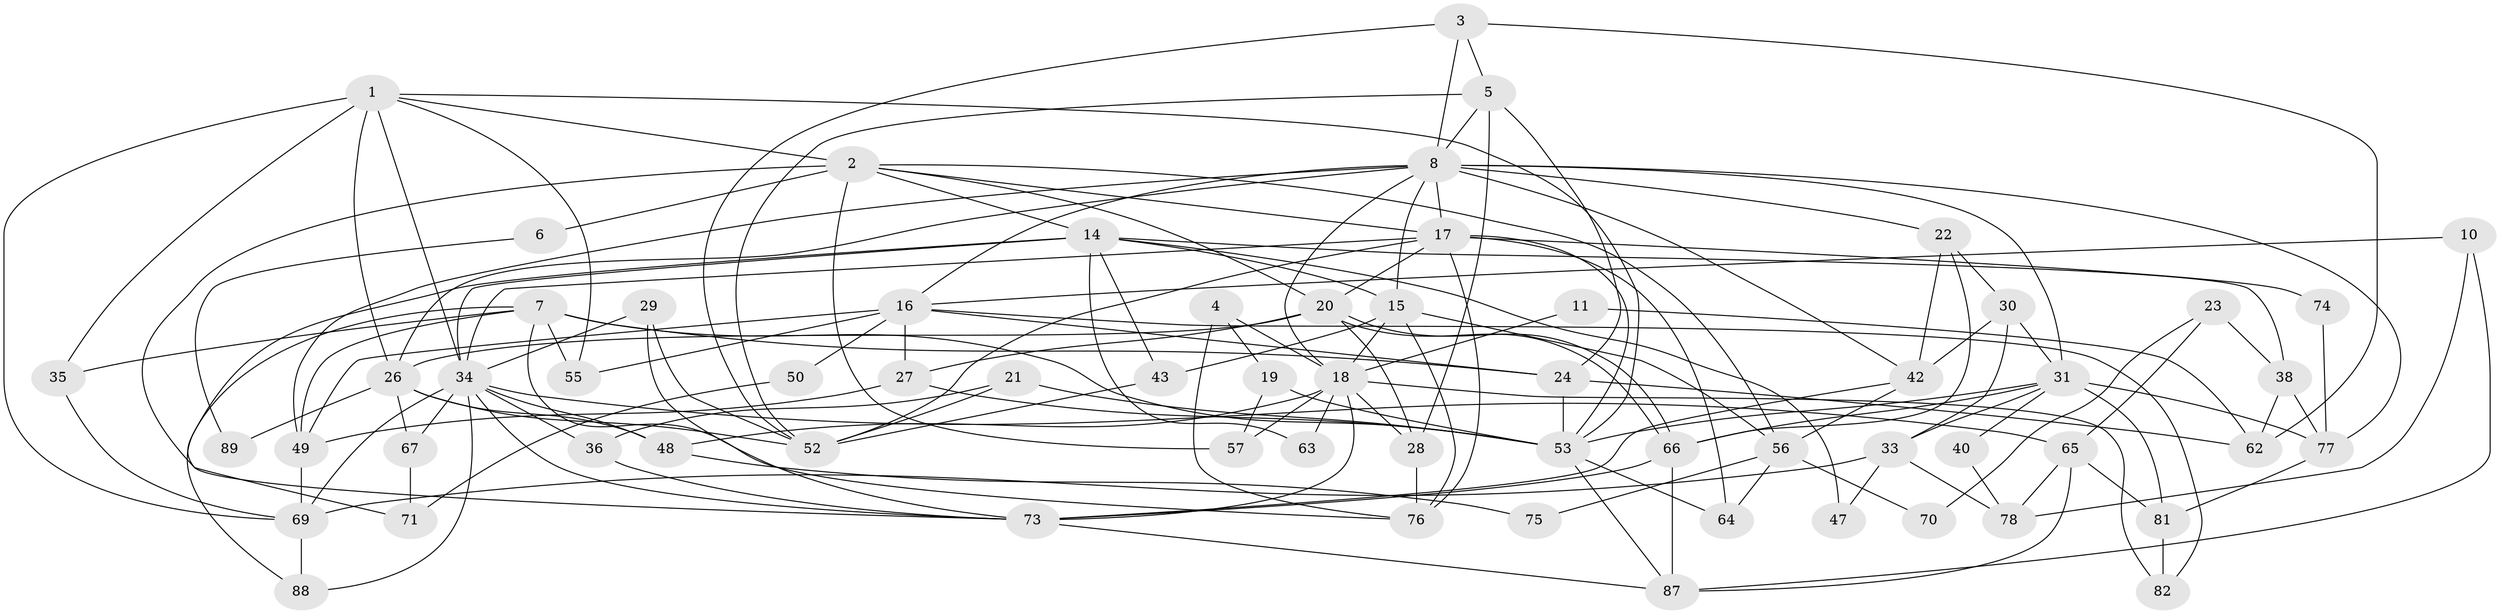 // original degree distribution, {4: 0.21739130434782608, 5: 0.29347826086956524, 3: 0.29347826086956524, 2: 0.10869565217391304, 6: 0.05434782608695652, 7: 0.021739130434782608, 8: 0.010869565217391304}
// Generated by graph-tools (version 1.1) at 2025/18/03/04/25 18:18:59]
// undirected, 64 vertices, 152 edges
graph export_dot {
graph [start="1"]
  node [color=gray90,style=filled];
  1 [super="+13"];
  2 [super="+72"];
  3 [super="+25"];
  4 [super="+9"];
  5 [super="+39"];
  6;
  7 [super="+59"];
  8 [super="+54+12"];
  10;
  11;
  14 [super="+60"];
  15 [super="+80"];
  16 [super="+46"];
  17 [super="+58"];
  18 [super="+37+41"];
  19;
  20 [super="+61"];
  21;
  22;
  23;
  24 [super="+51"];
  26 [super="+83"];
  27;
  28;
  29;
  30;
  31 [super="+45+44"];
  33;
  34 [super="+86+92"];
  35;
  36;
  38;
  40;
  42;
  43;
  47;
  48;
  49;
  50;
  52;
  53 [super="+90+68"];
  55;
  56;
  57;
  62;
  63;
  64;
  65;
  66;
  67;
  69 [super="+91"];
  70;
  71;
  73;
  74;
  75;
  76;
  77;
  78;
  81;
  82;
  87;
  88;
  89;
  1 -- 26;
  1 -- 35;
  1 -- 34;
  1 -- 69;
  1 -- 55;
  1 -- 2;
  1 -- 53;
  2 -- 20;
  2 -- 6 [weight=2];
  2 -- 57;
  2 -- 73;
  2 -- 17;
  2 -- 56;
  2 -- 14;
  3 -- 8;
  3 -- 62;
  3 -- 52;
  3 -- 5;
  4 -- 19;
  4 -- 18;
  4 -- 76;
  5 -- 28;
  5 -- 24;
  5 -- 8;
  5 -- 52;
  6 -- 89;
  7 -- 88;
  7 -- 49;
  7 -- 55;
  7 -- 35;
  7 -- 53;
  7 -- 24;
  7 -- 76;
  8 -- 26;
  8 -- 16;
  8 -- 49;
  8 -- 42;
  8 -- 31;
  8 -- 77;
  8 -- 15;
  8 -- 17;
  8 -- 18;
  8 -- 22;
  10 -- 87;
  10 -- 78;
  10 -- 16;
  11 -- 62;
  11 -- 18;
  14 -- 43;
  14 -- 47;
  14 -- 63;
  14 -- 71;
  14 -- 38;
  14 -- 34;
  14 -- 15;
  15 -- 56;
  15 -- 43;
  15 -- 76;
  15 -- 18;
  16 -- 55;
  16 -- 27;
  16 -- 49;
  16 -- 50;
  16 -- 82;
  16 -- 24;
  17 -- 20;
  17 -- 76;
  17 -- 53;
  17 -- 64;
  17 -- 34 [weight=2];
  17 -- 52;
  17 -- 74;
  18 -- 63 [weight=2];
  18 -- 48;
  18 -- 82;
  18 -- 28;
  18 -- 73;
  18 -- 57;
  19 -- 57;
  19 -- 53;
  20 -- 66;
  20 -- 66;
  20 -- 26;
  20 -- 27;
  20 -- 28;
  21 -- 52;
  21 -- 36;
  21 -- 53;
  22 -- 66;
  22 -- 42;
  22 -- 30;
  23 -- 38;
  23 -- 65;
  23 -- 70;
  24 -- 62;
  24 -- 53;
  26 -- 48;
  26 -- 67;
  26 -- 52;
  26 -- 89;
  27 -- 49;
  27 -- 53;
  28 -- 76;
  29 -- 73;
  29 -- 34;
  29 -- 52;
  30 -- 31;
  30 -- 33;
  30 -- 42;
  31 -- 33;
  31 -- 81;
  31 -- 53;
  31 -- 40;
  31 -- 77;
  31 -- 66;
  33 -- 47;
  33 -- 78;
  33 -- 69;
  34 -- 73;
  34 -- 48;
  34 -- 67;
  34 -- 65;
  34 -- 88;
  34 -- 36;
  34 -- 69;
  35 -- 69;
  36 -- 73;
  38 -- 62;
  38 -- 77;
  40 -- 78;
  42 -- 73;
  42 -- 56;
  43 -- 52;
  48 -- 75;
  49 -- 69;
  50 -- 71;
  53 -- 64;
  53 -- 87;
  56 -- 64;
  56 -- 70;
  56 -- 75;
  65 -- 87;
  65 -- 81;
  65 -- 78;
  66 -- 73;
  66 -- 87;
  67 -- 71;
  69 -- 88;
  73 -- 87;
  74 -- 77;
  77 -- 81;
  81 -- 82;
}
